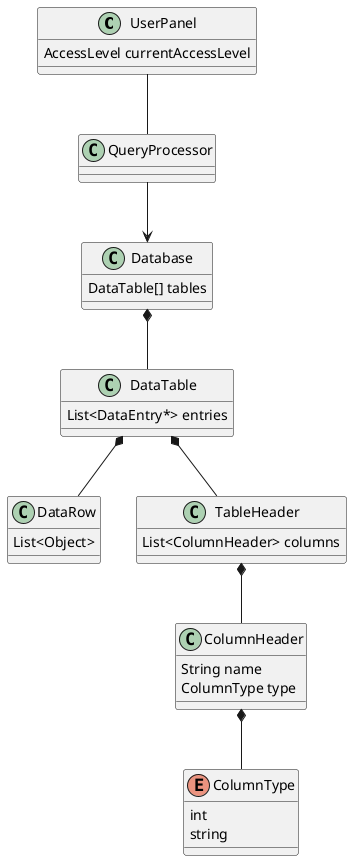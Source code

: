 @startuml

UserPanel -- QueryProcessor
Database *-- DataTable
DataTable *-- DataRow
DataTable *-- TableHeader
TableHeader *-- ColumnHeader
ColumnHeader *-- ColumnType
QueryProcessor --> Database

class Database {
    DataTable[] tables
}

class DataTable {
    List<DataEntry*> entries
}

class TableHeader {
  List<ColumnHeader> columns
}

class ColumnHeader {
  String name
  ColumnType type
}

class DataRow {
List<Object>
}

class QueryProcessor {
}

class UserPanel {
AccessLevel currentAccessLevel
}

enum ColumnType {
int
string
}

@enduml